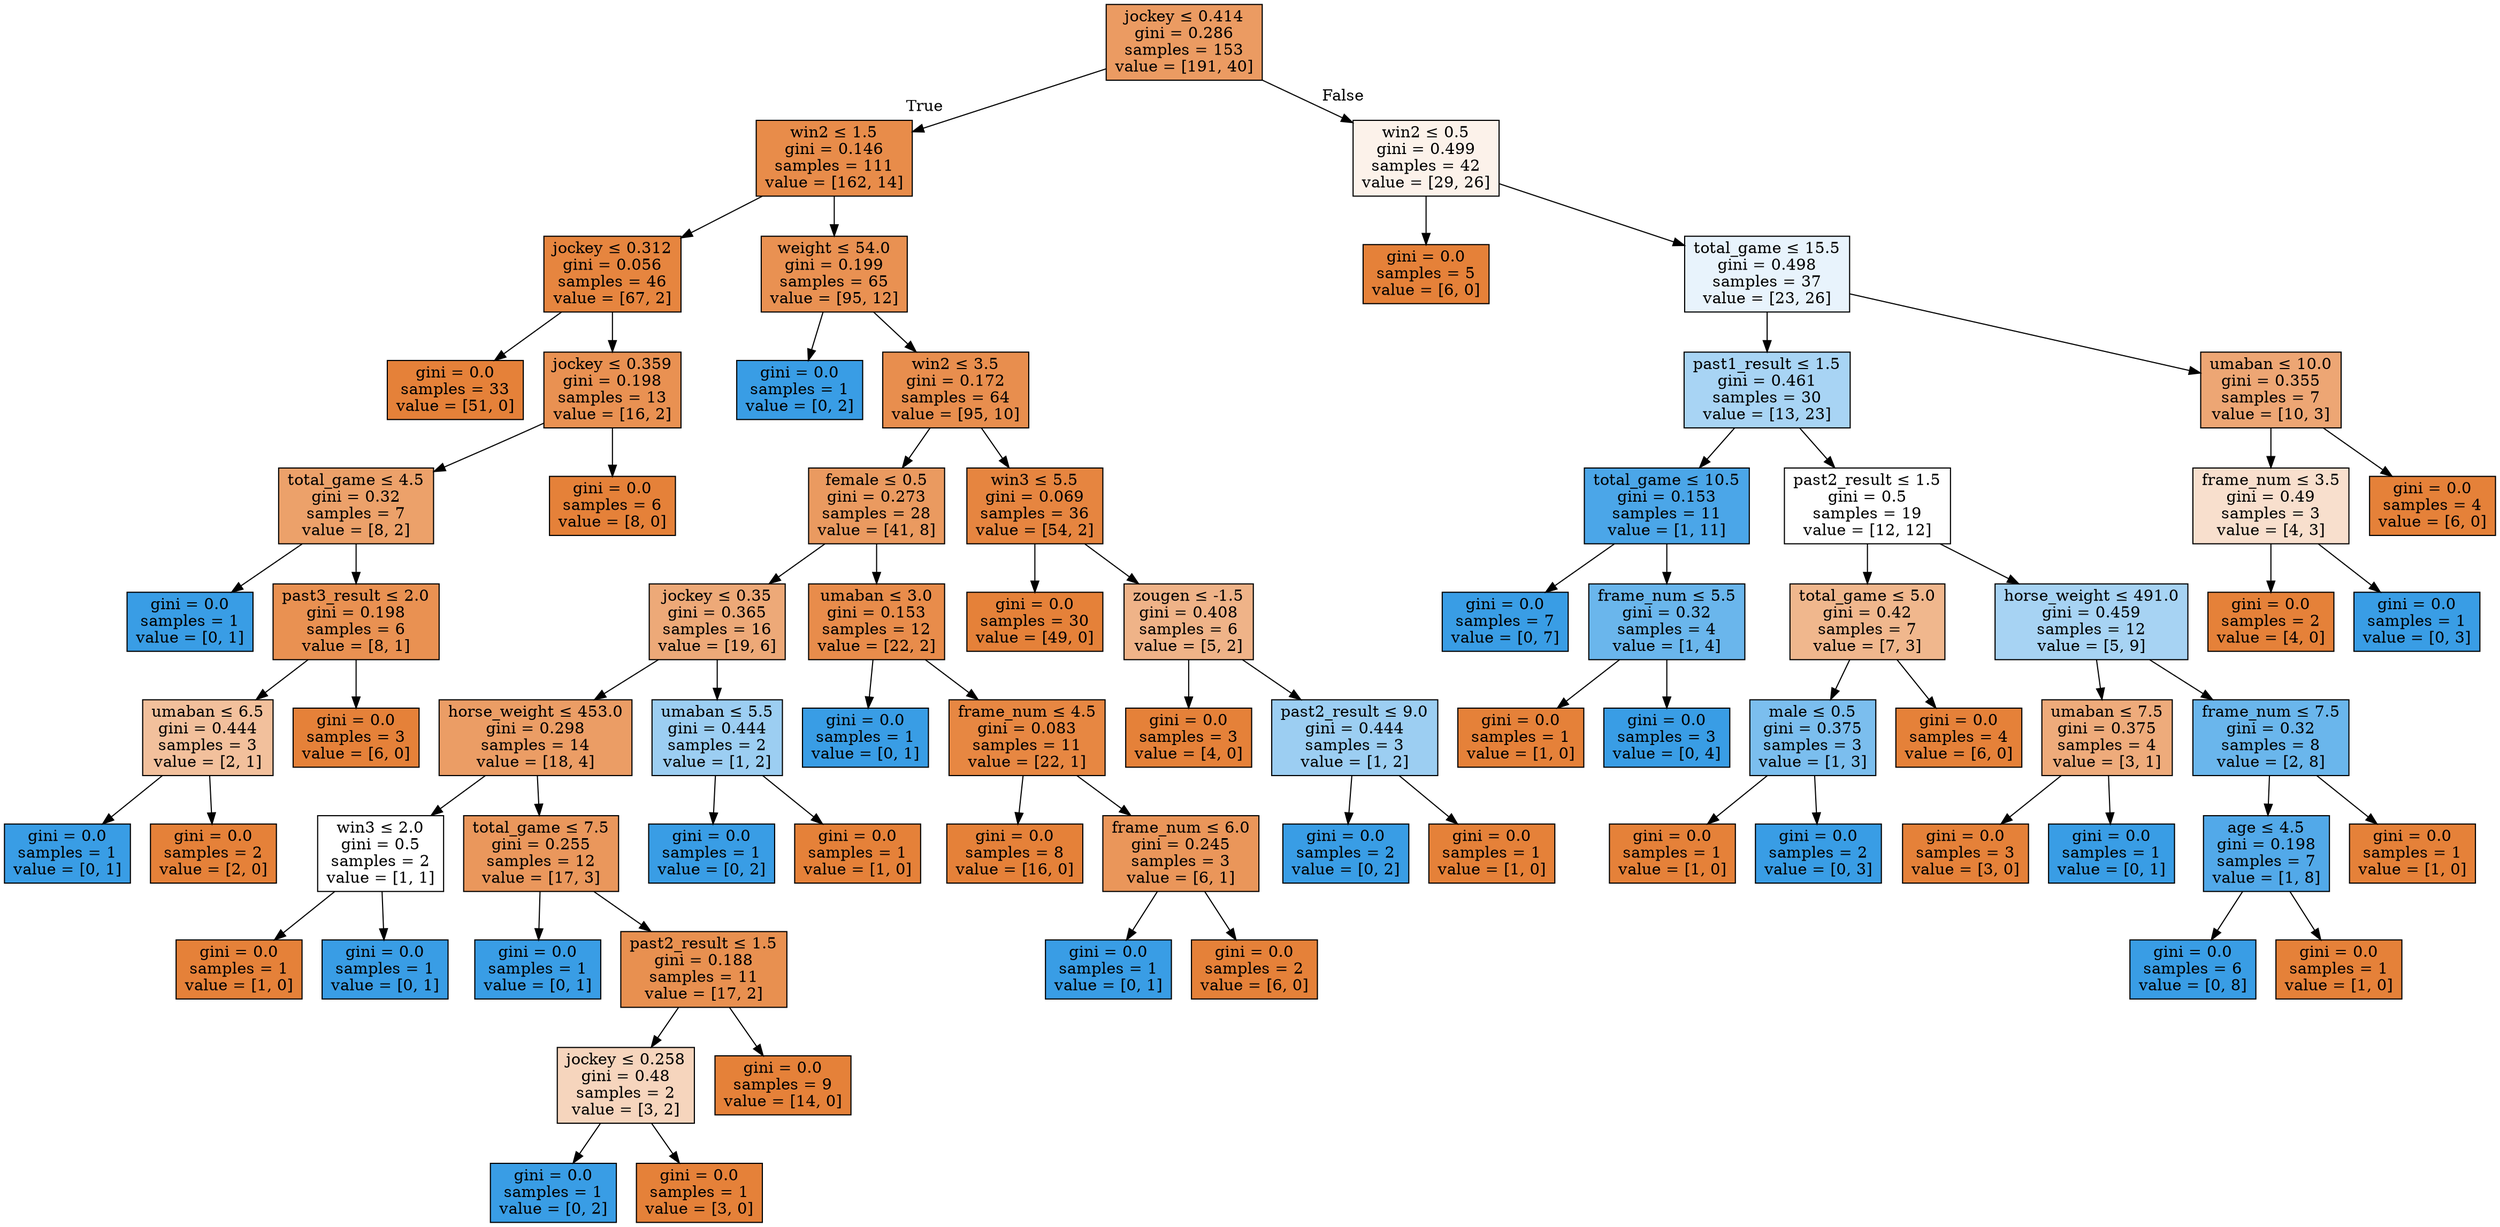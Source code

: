 digraph Tree {
node [shape=box, style="filled", color="black"] ;
0 [label=<jockey &le; 0.414<br/>gini = 0.286<br/>samples = 153<br/>value = [191, 40]>, fillcolor="#e58139ca"] ;
1 [label=<win2 &le; 1.5<br/>gini = 0.146<br/>samples = 111<br/>value = [162, 14]>, fillcolor="#e58139e9"] ;
0 -> 1 [labeldistance=2.5, labelangle=45, headlabel="True"] ;
2 [label=<jockey &le; 0.312<br/>gini = 0.056<br/>samples = 46<br/>value = [67, 2]>, fillcolor="#e58139f7"] ;
1 -> 2 ;
3 [label=<gini = 0.0<br/>samples = 33<br/>value = [51, 0]>, fillcolor="#e58139ff"] ;
2 -> 3 ;
4 [label=<jockey &le; 0.359<br/>gini = 0.198<br/>samples = 13<br/>value = [16, 2]>, fillcolor="#e58139df"] ;
2 -> 4 ;
5 [label=<total_game &le; 4.5<br/>gini = 0.32<br/>samples = 7<br/>value = [8, 2]>, fillcolor="#e58139bf"] ;
4 -> 5 ;
6 [label=<gini = 0.0<br/>samples = 1<br/>value = [0, 1]>, fillcolor="#399de5ff"] ;
5 -> 6 ;
7 [label=<past3_result &le; 2.0<br/>gini = 0.198<br/>samples = 6<br/>value = [8, 1]>, fillcolor="#e58139df"] ;
5 -> 7 ;
8 [label=<umaban &le; 6.5<br/>gini = 0.444<br/>samples = 3<br/>value = [2, 1]>, fillcolor="#e581397f"] ;
7 -> 8 ;
9 [label=<gini = 0.0<br/>samples = 1<br/>value = [0, 1]>, fillcolor="#399de5ff"] ;
8 -> 9 ;
10 [label=<gini = 0.0<br/>samples = 2<br/>value = [2, 0]>, fillcolor="#e58139ff"] ;
8 -> 10 ;
11 [label=<gini = 0.0<br/>samples = 3<br/>value = [6, 0]>, fillcolor="#e58139ff"] ;
7 -> 11 ;
12 [label=<gini = 0.0<br/>samples = 6<br/>value = [8, 0]>, fillcolor="#e58139ff"] ;
4 -> 12 ;
13 [label=<weight &le; 54.0<br/>gini = 0.199<br/>samples = 65<br/>value = [95, 12]>, fillcolor="#e58139df"] ;
1 -> 13 ;
14 [label=<gini = 0.0<br/>samples = 1<br/>value = [0, 2]>, fillcolor="#399de5ff"] ;
13 -> 14 ;
15 [label=<win2 &le; 3.5<br/>gini = 0.172<br/>samples = 64<br/>value = [95, 10]>, fillcolor="#e58139e4"] ;
13 -> 15 ;
16 [label=<female &le; 0.5<br/>gini = 0.273<br/>samples = 28<br/>value = [41, 8]>, fillcolor="#e58139cd"] ;
15 -> 16 ;
17 [label=<jockey &le; 0.35<br/>gini = 0.365<br/>samples = 16<br/>value = [19, 6]>, fillcolor="#e58139ae"] ;
16 -> 17 ;
18 [label=<horse_weight &le; 453.0<br/>gini = 0.298<br/>samples = 14<br/>value = [18, 4]>, fillcolor="#e58139c6"] ;
17 -> 18 ;
19 [label=<win3 &le; 2.0<br/>gini = 0.5<br/>samples = 2<br/>value = [1, 1]>, fillcolor="#e5813900"] ;
18 -> 19 ;
20 [label=<gini = 0.0<br/>samples = 1<br/>value = [1, 0]>, fillcolor="#e58139ff"] ;
19 -> 20 ;
21 [label=<gini = 0.0<br/>samples = 1<br/>value = [0, 1]>, fillcolor="#399de5ff"] ;
19 -> 21 ;
22 [label=<total_game &le; 7.5<br/>gini = 0.255<br/>samples = 12<br/>value = [17, 3]>, fillcolor="#e58139d2"] ;
18 -> 22 ;
23 [label=<gini = 0.0<br/>samples = 1<br/>value = [0, 1]>, fillcolor="#399de5ff"] ;
22 -> 23 ;
24 [label=<past2_result &le; 1.5<br/>gini = 0.188<br/>samples = 11<br/>value = [17, 2]>, fillcolor="#e58139e1"] ;
22 -> 24 ;
25 [label=<jockey &le; 0.258<br/>gini = 0.48<br/>samples = 2<br/>value = [3, 2]>, fillcolor="#e5813955"] ;
24 -> 25 ;
26 [label=<gini = 0.0<br/>samples = 1<br/>value = [0, 2]>, fillcolor="#399de5ff"] ;
25 -> 26 ;
27 [label=<gini = 0.0<br/>samples = 1<br/>value = [3, 0]>, fillcolor="#e58139ff"] ;
25 -> 27 ;
28 [label=<gini = 0.0<br/>samples = 9<br/>value = [14, 0]>, fillcolor="#e58139ff"] ;
24 -> 28 ;
29 [label=<umaban &le; 5.5<br/>gini = 0.444<br/>samples = 2<br/>value = [1, 2]>, fillcolor="#399de57f"] ;
17 -> 29 ;
30 [label=<gini = 0.0<br/>samples = 1<br/>value = [0, 2]>, fillcolor="#399de5ff"] ;
29 -> 30 ;
31 [label=<gini = 0.0<br/>samples = 1<br/>value = [1, 0]>, fillcolor="#e58139ff"] ;
29 -> 31 ;
32 [label=<umaban &le; 3.0<br/>gini = 0.153<br/>samples = 12<br/>value = [22, 2]>, fillcolor="#e58139e8"] ;
16 -> 32 ;
33 [label=<gini = 0.0<br/>samples = 1<br/>value = [0, 1]>, fillcolor="#399de5ff"] ;
32 -> 33 ;
34 [label=<frame_num &le; 4.5<br/>gini = 0.083<br/>samples = 11<br/>value = [22, 1]>, fillcolor="#e58139f3"] ;
32 -> 34 ;
35 [label=<gini = 0.0<br/>samples = 8<br/>value = [16, 0]>, fillcolor="#e58139ff"] ;
34 -> 35 ;
36 [label=<frame_num &le; 6.0<br/>gini = 0.245<br/>samples = 3<br/>value = [6, 1]>, fillcolor="#e58139d4"] ;
34 -> 36 ;
37 [label=<gini = 0.0<br/>samples = 1<br/>value = [0, 1]>, fillcolor="#399de5ff"] ;
36 -> 37 ;
38 [label=<gini = 0.0<br/>samples = 2<br/>value = [6, 0]>, fillcolor="#e58139ff"] ;
36 -> 38 ;
39 [label=<win3 &le; 5.5<br/>gini = 0.069<br/>samples = 36<br/>value = [54, 2]>, fillcolor="#e58139f6"] ;
15 -> 39 ;
40 [label=<gini = 0.0<br/>samples = 30<br/>value = [49, 0]>, fillcolor="#e58139ff"] ;
39 -> 40 ;
41 [label=<zougen &le; -1.5<br/>gini = 0.408<br/>samples = 6<br/>value = [5, 2]>, fillcolor="#e5813999"] ;
39 -> 41 ;
42 [label=<gini = 0.0<br/>samples = 3<br/>value = [4, 0]>, fillcolor="#e58139ff"] ;
41 -> 42 ;
43 [label=<past2_result &le; 9.0<br/>gini = 0.444<br/>samples = 3<br/>value = [1, 2]>, fillcolor="#399de57f"] ;
41 -> 43 ;
44 [label=<gini = 0.0<br/>samples = 2<br/>value = [0, 2]>, fillcolor="#399de5ff"] ;
43 -> 44 ;
45 [label=<gini = 0.0<br/>samples = 1<br/>value = [1, 0]>, fillcolor="#e58139ff"] ;
43 -> 45 ;
46 [label=<win2 &le; 0.5<br/>gini = 0.499<br/>samples = 42<br/>value = [29, 26]>, fillcolor="#e581391a"] ;
0 -> 46 [labeldistance=2.5, labelangle=-45, headlabel="False"] ;
47 [label=<gini = 0.0<br/>samples = 5<br/>value = [6, 0]>, fillcolor="#e58139ff"] ;
46 -> 47 ;
48 [label=<total_game &le; 15.5<br/>gini = 0.498<br/>samples = 37<br/>value = [23, 26]>, fillcolor="#399de51d"] ;
46 -> 48 ;
49 [label=<past1_result &le; 1.5<br/>gini = 0.461<br/>samples = 30<br/>value = [13, 23]>, fillcolor="#399de56f"] ;
48 -> 49 ;
50 [label=<total_game &le; 10.5<br/>gini = 0.153<br/>samples = 11<br/>value = [1, 11]>, fillcolor="#399de5e8"] ;
49 -> 50 ;
51 [label=<gini = 0.0<br/>samples = 7<br/>value = [0, 7]>, fillcolor="#399de5ff"] ;
50 -> 51 ;
52 [label=<frame_num &le; 5.5<br/>gini = 0.32<br/>samples = 4<br/>value = [1, 4]>, fillcolor="#399de5bf"] ;
50 -> 52 ;
53 [label=<gini = 0.0<br/>samples = 1<br/>value = [1, 0]>, fillcolor="#e58139ff"] ;
52 -> 53 ;
54 [label=<gini = 0.0<br/>samples = 3<br/>value = [0, 4]>, fillcolor="#399de5ff"] ;
52 -> 54 ;
55 [label=<past2_result &le; 1.5<br/>gini = 0.5<br/>samples = 19<br/>value = [12, 12]>, fillcolor="#e5813900"] ;
49 -> 55 ;
56 [label=<total_game &le; 5.0<br/>gini = 0.42<br/>samples = 7<br/>value = [7, 3]>, fillcolor="#e5813992"] ;
55 -> 56 ;
57 [label=<male &le; 0.5<br/>gini = 0.375<br/>samples = 3<br/>value = [1, 3]>, fillcolor="#399de5aa"] ;
56 -> 57 ;
58 [label=<gini = 0.0<br/>samples = 1<br/>value = [1, 0]>, fillcolor="#e58139ff"] ;
57 -> 58 ;
59 [label=<gini = 0.0<br/>samples = 2<br/>value = [0, 3]>, fillcolor="#399de5ff"] ;
57 -> 59 ;
60 [label=<gini = 0.0<br/>samples = 4<br/>value = [6, 0]>, fillcolor="#e58139ff"] ;
56 -> 60 ;
61 [label=<horse_weight &le; 491.0<br/>gini = 0.459<br/>samples = 12<br/>value = [5, 9]>, fillcolor="#399de571"] ;
55 -> 61 ;
62 [label=<umaban &le; 7.5<br/>gini = 0.375<br/>samples = 4<br/>value = [3, 1]>, fillcolor="#e58139aa"] ;
61 -> 62 ;
63 [label=<gini = 0.0<br/>samples = 3<br/>value = [3, 0]>, fillcolor="#e58139ff"] ;
62 -> 63 ;
64 [label=<gini = 0.0<br/>samples = 1<br/>value = [0, 1]>, fillcolor="#399de5ff"] ;
62 -> 64 ;
65 [label=<frame_num &le; 7.5<br/>gini = 0.32<br/>samples = 8<br/>value = [2, 8]>, fillcolor="#399de5bf"] ;
61 -> 65 ;
66 [label=<age &le; 4.5<br/>gini = 0.198<br/>samples = 7<br/>value = [1, 8]>, fillcolor="#399de5df"] ;
65 -> 66 ;
67 [label=<gini = 0.0<br/>samples = 6<br/>value = [0, 8]>, fillcolor="#399de5ff"] ;
66 -> 67 ;
68 [label=<gini = 0.0<br/>samples = 1<br/>value = [1, 0]>, fillcolor="#e58139ff"] ;
66 -> 68 ;
69 [label=<gini = 0.0<br/>samples = 1<br/>value = [1, 0]>, fillcolor="#e58139ff"] ;
65 -> 69 ;
70 [label=<umaban &le; 10.0<br/>gini = 0.355<br/>samples = 7<br/>value = [10, 3]>, fillcolor="#e58139b3"] ;
48 -> 70 ;
71 [label=<frame_num &le; 3.5<br/>gini = 0.49<br/>samples = 3<br/>value = [4, 3]>, fillcolor="#e5813940"] ;
70 -> 71 ;
72 [label=<gini = 0.0<br/>samples = 2<br/>value = [4, 0]>, fillcolor="#e58139ff"] ;
71 -> 72 ;
73 [label=<gini = 0.0<br/>samples = 1<br/>value = [0, 3]>, fillcolor="#399de5ff"] ;
71 -> 73 ;
74 [label=<gini = 0.0<br/>samples = 4<br/>value = [6, 0]>, fillcolor="#e58139ff"] ;
70 -> 74 ;
}